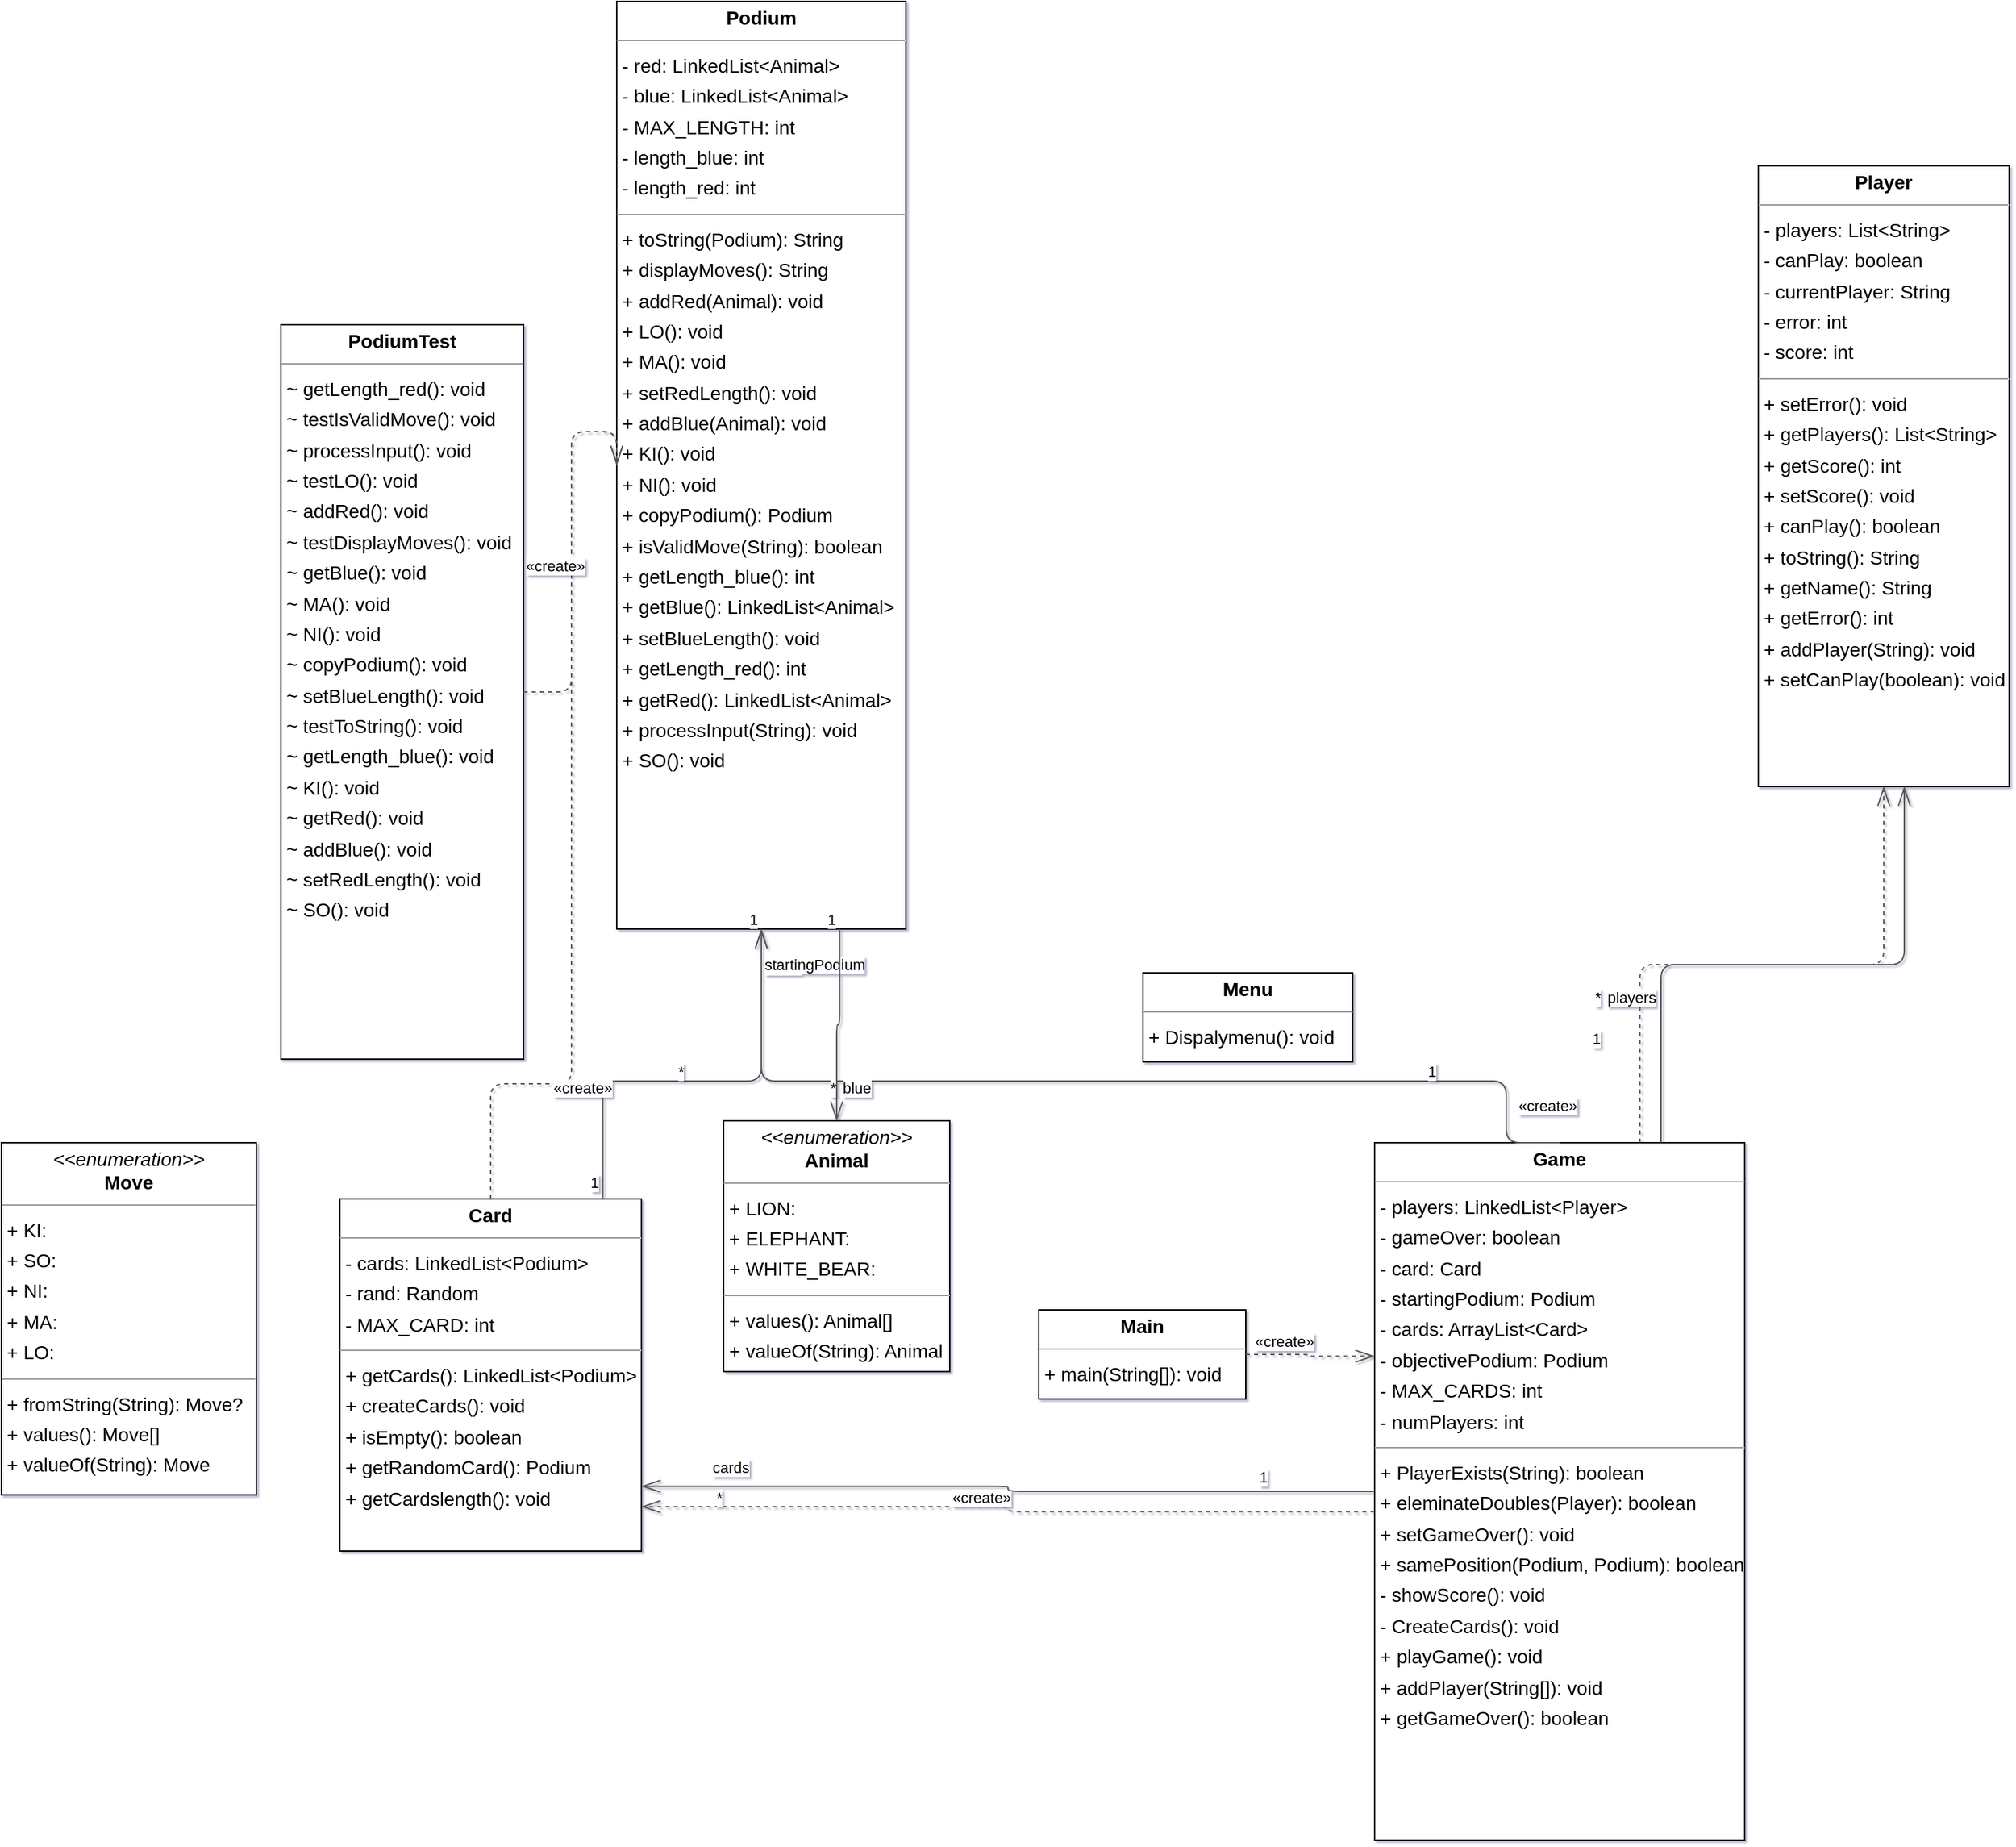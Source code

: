 <mxfile version="21.0.6" type="device"><diagram id="5Fr3sgGR0WyEN6ydcl_Z" name="Page-1"><mxGraphModel dx="2431" dy="541" grid="1" gridSize="10" guides="1" tooltips="1" connect="1" arrows="1" fold="1" page="1" pageScale="1" pageWidth="1169" pageHeight="827" background="none" math="0" shadow="1"><root><mxCell id="0"/><mxCell id="1" parent="0"/><mxCell id="node4" value="&lt;p style=&quot;margin:0px;margin-top:4px;text-align:center;&quot;&gt;&lt;i&gt;&amp;lt;&amp;lt;enumeration&amp;gt;&amp;gt;&lt;/i&gt;&lt;br/&gt;&lt;b&gt;Animal&lt;/b&gt;&lt;/p&gt;&lt;hr size=&quot;1&quot;/&gt;&lt;p style=&quot;margin:0 0 0 4px;line-height:1.6;&quot;&gt;+ LION: &lt;br/&gt;+ ELEPHANT: &lt;br/&gt;+ WHITE_BEAR: &lt;/p&gt;&lt;hr size=&quot;1&quot;/&gt;&lt;p style=&quot;margin:0 0 0 4px;line-height:1.6;&quot;&gt;+ values(): Animal[]&lt;br/&gt;+ valueOf(String): Animal&lt;/p&gt;" style="verticalAlign=top;align=left;overflow=fill;fontSize=14;fontFamily=Helvetica;html=1;rounded=0;shadow=0;comic=0;labelBackgroundColor=none;strokeWidth=1;" parent="1" vertex="1"><mxGeometry x="465" y="827" width="165" height="183" as="geometry"/></mxCell><mxCell id="node3" value="&lt;p style=&quot;margin:0px;margin-top:4px;text-align:center;&quot;&gt;&lt;b&gt;Card&lt;/b&gt;&lt;/p&gt;&lt;hr size=&quot;1&quot;/&gt;&lt;p style=&quot;margin:0 0 0 4px;line-height:1.6;&quot;&gt;- cards: LinkedList&amp;lt;Podium&amp;gt;&lt;br/&gt;- rand: Random&lt;br/&gt;- MAX_CARD: int&lt;/p&gt;&lt;hr size=&quot;1&quot;/&gt;&lt;p style=&quot;margin:0 0 0 4px;line-height:1.6;&quot;&gt;+ getCards(): LinkedList&amp;lt;Podium&amp;gt;&lt;br/&gt;+ createCards(): void&lt;br/&gt;+ isEmpty(): boolean&lt;br/&gt;+ getRandomCard(): Podium&lt;br/&gt;+ getCardslength(): void&lt;/p&gt;" style="verticalAlign=top;align=left;overflow=fill;fontSize=14;fontFamily=Helvetica;html=1;rounded=0;shadow=0;comic=0;labelBackgroundColor=none;strokeWidth=1;" parent="1" vertex="1"><mxGeometry x="185" y="884" width="220" height="257" as="geometry"/></mxCell><mxCell id="node2" value="&lt;p style=&quot;margin:0px;margin-top:4px;text-align:center;&quot;&gt;&lt;b&gt;Game&lt;/b&gt;&lt;/p&gt;&lt;hr size=&quot;1&quot;/&gt;&lt;p style=&quot;margin:0 0 0 4px;line-height:1.6;&quot;&gt;- players: LinkedList&amp;lt;Player&amp;gt;&lt;br/&gt;- gameOver: boolean&lt;br/&gt;- card: Card&lt;br/&gt;- startingPodium: Podium&lt;br/&gt;- cards: ArrayList&amp;lt;Card&amp;gt;&lt;br/&gt;- objectivePodium: Podium&lt;br/&gt;- MAX_CARDS: int&lt;br/&gt;- numPlayers: int&lt;/p&gt;&lt;hr size=&quot;1&quot;/&gt;&lt;p style=&quot;margin:0 0 0 4px;line-height:1.6;&quot;&gt;+ PlayerExists(String): boolean&lt;br/&gt;+ eleminateDoubles(Player): boolean&lt;br/&gt;+ setGameOver(): void&lt;br/&gt;+ samePosition(Podium, Podium): boolean&lt;br/&gt;- showScore(): void&lt;br/&gt;- CreateCards(): void&lt;br/&gt;+ playGame(): void&lt;br/&gt;+ addPlayer(String[]): void&lt;br/&gt;+ getGameOver(): boolean&lt;/p&gt;" style="verticalAlign=top;align=left;overflow=fill;fontSize=14;fontFamily=Helvetica;html=1;rounded=0;shadow=0;comic=0;labelBackgroundColor=none;strokeWidth=1;" parent="1" vertex="1"><mxGeometry x="940" y="843" width="270" height="509" as="geometry"/></mxCell><mxCell id="node1" value="&lt;p style=&quot;margin:0px;margin-top:4px;text-align:center;&quot;&gt;&lt;b&gt;Main&lt;/b&gt;&lt;/p&gt;&lt;hr size=&quot;1&quot;/&gt;&lt;p style=&quot;margin:0 0 0 4px;line-height:1.6;&quot;&gt;+ main(String[]): void&lt;/p&gt;" style="verticalAlign=top;align=left;overflow=fill;fontSize=14;fontFamily=Helvetica;html=1;rounded=0;shadow=0;comic=0;labelBackgroundColor=none;strokeWidth=1;" parent="1" vertex="1"><mxGeometry x="695" y="965" width="151" height="65" as="geometry"/></mxCell><mxCell id="node6" value="&lt;p style=&quot;margin:0px;margin-top:4px;text-align:center;&quot;&gt;&lt;b&gt;Menu&lt;/b&gt;&lt;/p&gt;&lt;hr size=&quot;1&quot;/&gt;&lt;p style=&quot;margin:0 0 0 4px;line-height:1.6;&quot;&gt;+ Dispalymenu(): void&lt;/p&gt;" style="verticalAlign=top;align=left;overflow=fill;fontSize=14;fontFamily=Helvetica;html=1;rounded=0;shadow=0;comic=0;labelBackgroundColor=none;strokeWidth=1;" parent="1" vertex="1"><mxGeometry x="771" y="719" width="153" height="65" as="geometry"/></mxCell><mxCell id="node0" value="&lt;p style=&quot;margin:0px;margin-top:4px;text-align:center;&quot;&gt;&lt;i&gt;&amp;lt;&amp;lt;enumeration&amp;gt;&amp;gt;&lt;/i&gt;&lt;br/&gt;&lt;b&gt;Move&lt;/b&gt;&lt;/p&gt;&lt;hr size=&quot;1&quot;/&gt;&lt;p style=&quot;margin:0 0 0 4px;line-height:1.6;&quot;&gt;+ KI: &lt;br/&gt;+ SO: &lt;br/&gt;+ NI: &lt;br/&gt;+ MA: &lt;br/&gt;+ LO: &lt;/p&gt;&lt;hr size=&quot;1&quot;/&gt;&lt;p style=&quot;margin:0 0 0 4px;line-height:1.6;&quot;&gt;+ fromString(String): Move?&lt;br/&gt;+ values(): Move[]&lt;br/&gt;+ valueOf(String): Move&lt;/p&gt;" style="verticalAlign=top;align=left;overflow=fill;fontSize=14;fontFamily=Helvetica;html=1;rounded=0;shadow=0;comic=0;labelBackgroundColor=none;strokeWidth=1;" parent="1" vertex="1"><mxGeometry x="-62" y="843" width="186" height="257" as="geometry"/></mxCell><mxCell id="node8" value="&lt;p style=&quot;margin:0px;margin-top:4px;text-align:center;&quot;&gt;&lt;b&gt;Player&lt;/b&gt;&lt;/p&gt;&lt;hr size=&quot;1&quot;/&gt;&lt;p style=&quot;margin:0 0 0 4px;line-height:1.6;&quot;&gt;- players: List&amp;lt;String&amp;gt;&lt;br/&gt;- canPlay: boolean&lt;br/&gt;- currentPlayer: String&lt;br/&gt;- error: int&lt;br/&gt;- score: int&lt;/p&gt;&lt;hr size=&quot;1&quot;/&gt;&lt;p style=&quot;margin:0 0 0 4px;line-height:1.6;&quot;&gt;+ setError(): void&lt;br/&gt;+ getPlayers(): List&amp;lt;String&amp;gt;&lt;br/&gt;+ getScore(): int&lt;br/&gt;+ setScore(): void&lt;br/&gt;+ canPlay(): boolean&lt;br/&gt;+ toString(): String&lt;br/&gt;+ getName(): String&lt;br/&gt;+ getError(): int&lt;br/&gt;+ addPlayer(String): void&lt;br/&gt;+ setCanPlay(boolean): void&lt;/p&gt;" style="verticalAlign=top;align=left;overflow=fill;fontSize=14;fontFamily=Helvetica;html=1;rounded=0;shadow=0;comic=0;labelBackgroundColor=none;strokeWidth=1;" parent="1" vertex="1"><mxGeometry x="1220" y="130" width="183" height="453" as="geometry"/></mxCell><mxCell id="node7" value="&lt;p style=&quot;margin:0px;margin-top:4px;text-align:center;&quot;&gt;&lt;b&gt;Podium&lt;/b&gt;&lt;/p&gt;&lt;hr size=&quot;1&quot;/&gt;&lt;p style=&quot;margin:0 0 0 4px;line-height:1.6;&quot;&gt;- red: LinkedList&amp;lt;Animal&amp;gt;&lt;br/&gt;- blue: LinkedList&amp;lt;Animal&amp;gt;&lt;br/&gt;- MAX_LENGTH: int&lt;br/&gt;- length_blue: int&lt;br/&gt;- length_red: int&lt;/p&gt;&lt;hr size=&quot;1&quot;/&gt;&lt;p style=&quot;margin:0 0 0 4px;line-height:1.6;&quot;&gt;+ toString(Podium): String&lt;br/&gt;+ displayMoves(): String&lt;br/&gt;+ addRed(Animal): void&lt;br/&gt;+ LO(): void&lt;br/&gt;+ MA(): void&lt;br/&gt;+ setRedLength(): void&lt;br/&gt;+ addBlue(Animal): void&lt;br/&gt;+ KI(): void&lt;br/&gt;+ NI(): void&lt;br/&gt;+ copyPodium(): Podium&lt;br/&gt;+ isValidMove(String): boolean&lt;br/&gt;+ getLength_blue(): int&lt;br/&gt;+ getBlue(): LinkedList&amp;lt;Animal&amp;gt;&lt;br/&gt;+ setBlueLength(): void&lt;br/&gt;+ getLength_red(): int&lt;br/&gt;+ getRed(): LinkedList&amp;lt;Animal&amp;gt;&lt;br/&gt;+ processInput(String): void&lt;br/&gt;+ SO(): void&lt;/p&gt;" style="verticalAlign=top;align=left;overflow=fill;fontSize=14;fontFamily=Helvetica;html=1;rounded=0;shadow=0;comic=0;labelBackgroundColor=none;strokeWidth=1;" parent="1" vertex="1"><mxGeometry x="387" y="10" width="211" height="677" as="geometry"/></mxCell><mxCell id="node5" value="&lt;p style=&quot;margin:0px;margin-top:4px;text-align:center;&quot;&gt;&lt;b&gt;PodiumTest&lt;/b&gt;&lt;/p&gt;&lt;hr size=&quot;1&quot;/&gt;&lt;p style=&quot;margin:0 0 0 4px;line-height:1.6;&quot;&gt;~ getLength_red(): void&lt;br/&gt;~ testIsValidMove(): void&lt;br/&gt;~ processInput(): void&lt;br/&gt;~ testLO(): void&lt;br/&gt;~ addRed(): void&lt;br/&gt;~ testDisplayMoves(): void&lt;br/&gt;~ getBlue(): void&lt;br/&gt;~ MA(): void&lt;br/&gt;~ NI(): void&lt;br/&gt;~ copyPodium(): void&lt;br/&gt;~ setBlueLength(): void&lt;br/&gt;~ testToString(): void&lt;br/&gt;~ getLength_blue(): void&lt;br/&gt;~ KI(): void&lt;br/&gt;~ getRed(): void&lt;br/&gt;~ addBlue(): void&lt;br/&gt;~ setRedLength(): void&lt;br/&gt;~ SO(): void&lt;/p&gt;" style="verticalAlign=top;align=left;overflow=fill;fontSize=14;fontFamily=Helvetica;html=1;rounded=0;shadow=0;comic=0;labelBackgroundColor=none;strokeWidth=1;" parent="1" vertex="1"><mxGeometry x="142" y="246" width="177" height="536" as="geometry"/></mxCell><mxCell id="edge3" value="" style="html=1;rounded=1;edgeStyle=orthogonalEdgeStyle;dashed=0;startArrow=diamondThinstartSize=12;endArrow=openThin;endSize=12;strokeColor=#595959;exitX=0.872;exitY=0.000;exitDx=0;exitDy=0;entryX=0.500;entryY=1.000;entryDx=0;entryDy=0;" parent="1" source="node3" target="node7" edge="1"><mxGeometry width="50" height="50" relative="1" as="geometry"><Array as="points"><mxPoint x="377" y="798"/><mxPoint x="493" y="798"/></Array></mxGeometry></mxCell><mxCell id="label18" value="1" style="edgeLabel;resizable=0;html=1;align=left;verticalAlign=top;strokeColor=default;" parent="edge3" vertex="1" connectable="0"><mxGeometry x="366" y="859" as="geometry"/></mxCell><mxCell id="label22" value="*" style="edgeLabel;resizable=0;html=1;align=left;verticalAlign=top;strokeColor=default;" parent="edge3" vertex="1" connectable="0"><mxGeometry x="430" y="778" as="geometry"/></mxCell><mxCell id="label23" value="cards" style="edgeLabel;resizable=0;html=1;align=left;verticalAlign=top;strokeColor=default;" parent="edge3" vertex="1" connectable="0"><mxGeometry x="493" y="701" as="geometry"/></mxCell><mxCell id="edge6" value="" style="html=1;rounded=1;edgeStyle=orthogonalEdgeStyle;dashed=1;startArrow=none;endArrow=openThin;endSize=12;strokeColor=#595959;exitX=0.500;exitY=0.000;exitDx=0;exitDy=0;entryX=0.000;entryY=0.500;entryDx=0;entryDy=0;" parent="1" source="node3" target="node7" edge="1"><mxGeometry width="50" height="50" relative="1" as="geometry"><Array as="points"><mxPoint x="295" y="800"/><mxPoint x="354" y="800"/><mxPoint x="354" y="324"/></Array></mxGeometry></mxCell><mxCell id="label38" value="«create»" style="edgeLabel;resizable=0;html=1;align=left;verticalAlign=top;strokeColor=default;" parent="edge6" vertex="1" connectable="0"><mxGeometry x="339" y="790" as="geometry"/></mxCell><mxCell id="edge7" value="" style="html=1;rounded=1;edgeStyle=orthogonalEdgeStyle;dashed=1;startArrow=none;endArrow=openThin;endSize=12;strokeColor=#595959;exitX=0.000;exitY=0.529;exitDx=0;exitDy=0;entryX=1.000;entryY=0.874;entryDx=0;entryDy=0;" parent="1" source="node2" target="node3" edge="1"><mxGeometry width="50" height="50" relative="1" as="geometry"><Array as="points"/></mxGeometry></mxCell><mxCell id="label44" value="«create»" style="edgeLabel;resizable=0;html=1;align=left;verticalAlign=top;strokeColor=default;" parent="edge7" vertex="1" connectable="0"><mxGeometry x="630" y="1089" as="geometry"/></mxCell><mxCell id="edge9" value="" style="html=1;rounded=1;edgeStyle=orthogonalEdgeStyle;dashed=0;startArrow=diamondThinstartSize=12;endArrow=openThin;endSize=12;strokeColor=#595959;exitX=0.000;exitY=0.500;exitDx=0;exitDy=0;entryX=1.000;entryY=0.816;entryDx=0;entryDy=0;" parent="1" source="node2" target="node3" edge="1"><mxGeometry width="50" height="50" relative="1" as="geometry"><Array as="points"/></mxGeometry></mxCell><mxCell id="label54" value="1" style="edgeLabel;resizable=0;html=1;align=left;verticalAlign=top;strokeColor=default;" parent="edge9" vertex="1" connectable="0"><mxGeometry x="854" y="1074" as="geometry"/></mxCell><mxCell id="label58" value="*" style="edgeLabel;resizable=0;html=1;align=left;verticalAlign=top;strokeColor=default;" parent="edge9" vertex="1" connectable="0"><mxGeometry x="458" y="1089" as="geometry"/></mxCell><mxCell id="label59" value="cards" style="edgeLabel;resizable=0;html=1;align=left;verticalAlign=top;strokeColor=default;" parent="edge9" vertex="1" connectable="0"><mxGeometry x="455" y="1067" as="geometry"/></mxCell><mxCell id="edge4" value="" style="html=1;rounded=1;edgeStyle=orthogonalEdgeStyle;dashed=1;startArrow=none;endArrow=openThin;endSize=12;strokeColor=#595959;exitX=0.717;exitY=0.000;exitDx=0;exitDy=0;entryX=0.500;entryY=1.000;entryDx=0;entryDy=0;" parent="1" source="node2" target="node8" edge="1"><mxGeometry width="50" height="50" relative="1" as="geometry"><Array as="points"/></mxGeometry></mxCell><mxCell id="label26" value="«create»" style="edgeLabel;resizable=0;html=1;align=left;verticalAlign=top;strokeColor=default;" parent="edge4" vertex="1" connectable="0"><mxGeometry x="1043" y="803" as="geometry"/></mxCell><mxCell id="edge5" value="" style="html=1;rounded=1;edgeStyle=orthogonalEdgeStyle;dashed=0;startArrow=diamondThinstartSize=12;endArrow=openThin;endSize=12;strokeColor=#595959;exitX=0.774;exitY=0.000;exitDx=0;exitDy=0;entryX=0.582;entryY=1.000;entryDx=0;entryDy=0;" parent="1" source="node2" target="node8" edge="1"><mxGeometry width="50" height="50" relative="1" as="geometry"><Array as="points"/></mxGeometry></mxCell><mxCell id="label30" value="1" style="edgeLabel;resizable=0;html=1;align=left;verticalAlign=top;strokeColor=default;" parent="edge5" vertex="1" connectable="0"><mxGeometry x="1097" y="754" as="geometry"/></mxCell><mxCell id="label34" value="*" style="edgeLabel;resizable=0;html=1;align=left;verticalAlign=top;strokeColor=default;" parent="edge5" vertex="1" connectable="0"><mxGeometry x="1099" y="724" as="geometry"/></mxCell><mxCell id="label35" value="players" style="edgeLabel;resizable=0;html=1;align=left;verticalAlign=top;strokeColor=default;" parent="edge5" vertex="1" connectable="0"><mxGeometry x="1108" y="724" as="geometry"/></mxCell><mxCell id="edge8" value="" style="html=1;rounded=1;edgeStyle=orthogonalEdgeStyle;dashed=0;startArrow=diamondThinstartSize=12;endArrow=openThin;endSize=12;strokeColor=#595959;exitX=0.500;exitY=0.000;exitDx=0;exitDy=0;entryX=0.500;entryY=1.000;entryDx=0;entryDy=0;" parent="1" source="node2" target="node7" edge="1"><mxGeometry width="50" height="50" relative="1" as="geometry"><Array as="points"><mxPoint x="1036" y="798"/><mxPoint x="493" y="798"/></Array></mxGeometry></mxCell><mxCell id="label48" value="1" style="edgeLabel;resizable=0;html=1;align=left;verticalAlign=top;strokeColor=default;" parent="edge8" vertex="1" connectable="0"><mxGeometry x="482" y="667" as="geometry"/></mxCell><mxCell id="label52" value="1" style="edgeLabel;resizable=0;html=1;align=left;verticalAlign=top;strokeColor=default;" parent="edge8" vertex="1" connectable="0"><mxGeometry x="977" y="778" as="geometry"/></mxCell><mxCell id="label53" value="startingPodium" style="edgeLabel;resizable=0;html=1;align=left;verticalAlign=top;strokeColor=default;" parent="edge8" vertex="1" connectable="0"><mxGeometry x="493" y="700" as="geometry"/></mxCell><mxCell id="edge1" value="" style="html=1;rounded=1;edgeStyle=orthogonalEdgeStyle;dashed=1;startArrow=none;endArrow=openThin;endSize=12;strokeColor=#595959;exitX=1.000;exitY=0.500;exitDx=0;exitDy=0;entryX=0.000;entryY=0.306;entryDx=0;entryDy=0;" parent="1" source="node1" target="node2" edge="1"><mxGeometry width="50" height="50" relative="1" as="geometry"><Array as="points"/></mxGeometry></mxCell><mxCell id="label8" value="«create»" style="edgeLabel;resizable=0;html=1;align=left;verticalAlign=top;strokeColor=default;" parent="edge1" vertex="1" connectable="0"><mxGeometry x="851" y="975" as="geometry"/></mxCell><mxCell id="edge0" value="" style="html=1;rounded=1;edgeStyle=orthogonalEdgeStyle;dashed=0;startArrow=diamondThinstartSize=12;endArrow=openThin;endSize=12;strokeColor=#595959;exitX=0.771;exitY=1.000;exitDx=0;exitDy=0;entryX=0.500;entryY=0.000;entryDx=0;entryDy=0;" parent="1" source="node7" target="node4" edge="1"><mxGeometry width="50" height="50" relative="1" as="geometry"><Array as="points"/></mxGeometry></mxCell><mxCell id="label0" value="1" style="edgeLabel;resizable=0;html=1;align=left;verticalAlign=top;strokeColor=default;" parent="edge0" vertex="1" connectable="0"><mxGeometry x="539" y="667" as="geometry"/></mxCell><mxCell id="label4" value="*" style="edgeLabel;resizable=0;html=1;align=left;verticalAlign=top;strokeColor=default;" parent="edge0" vertex="1" connectable="0"><mxGeometry x="541" y="790" as="geometry"/></mxCell><mxCell id="label5" value="blue" style="edgeLabel;resizable=0;html=1;align=left;verticalAlign=top;strokeColor=default;" parent="edge0" vertex="1" connectable="0"><mxGeometry x="550" y="790" as="geometry"/></mxCell><mxCell id="edge2" value="" style="html=1;rounded=1;edgeStyle=orthogonalEdgeStyle;dashed=1;startArrow=none;endArrow=openThin;endSize=12;strokeColor=#595959;exitX=1.000;exitY=0.500;exitDx=0;exitDy=0;entryX=0.000;entryY=0.500;entryDx=0;entryDy=0;" parent="1" source="node5" target="node7" edge="1"><mxGeometry width="50" height="50" relative="1" as="geometry"><Array as="points"><mxPoint x="354" y="514"/><mxPoint x="354" y="324"/></Array></mxGeometry></mxCell><mxCell id="label14" value="«create»" style="edgeLabel;resizable=0;html=1;align=left;verticalAlign=top;strokeColor=default;" parent="edge2" vertex="1" connectable="0"><mxGeometry x="319" y="409" as="geometry"/></mxCell></root></mxGraphModel></diagram></mxfile>